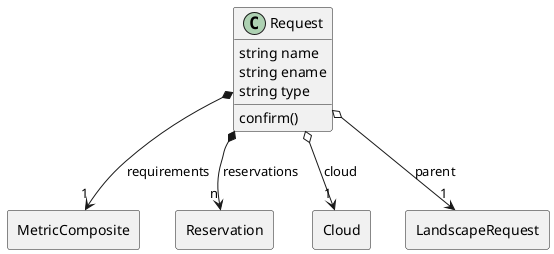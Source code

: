 @startuml

class "Request" as Model {
 string name
 string ename
 string type

 confirm()
 
}

rectangle "MetricComposite" as MetricComposite {
}

Model *--> "1" MetricComposite : requirements


rectangle "Reservation" as Reservation {
}

Model *--> "n" Reservation : reservations


rectangle "Cloud" as Cloud {
}

Model o--> "1" Cloud : cloud


rectangle "LandscapeRequest" as LandscapeRequest {
}

Model o--> "1" LandscapeRequest : parent




@enduml
